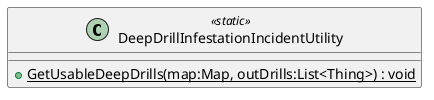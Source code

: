 @startuml
class DeepDrillInfestationIncidentUtility <<static>> {
    + {static} GetUsableDeepDrills(map:Map, outDrills:List<Thing>) : void
}
@enduml
